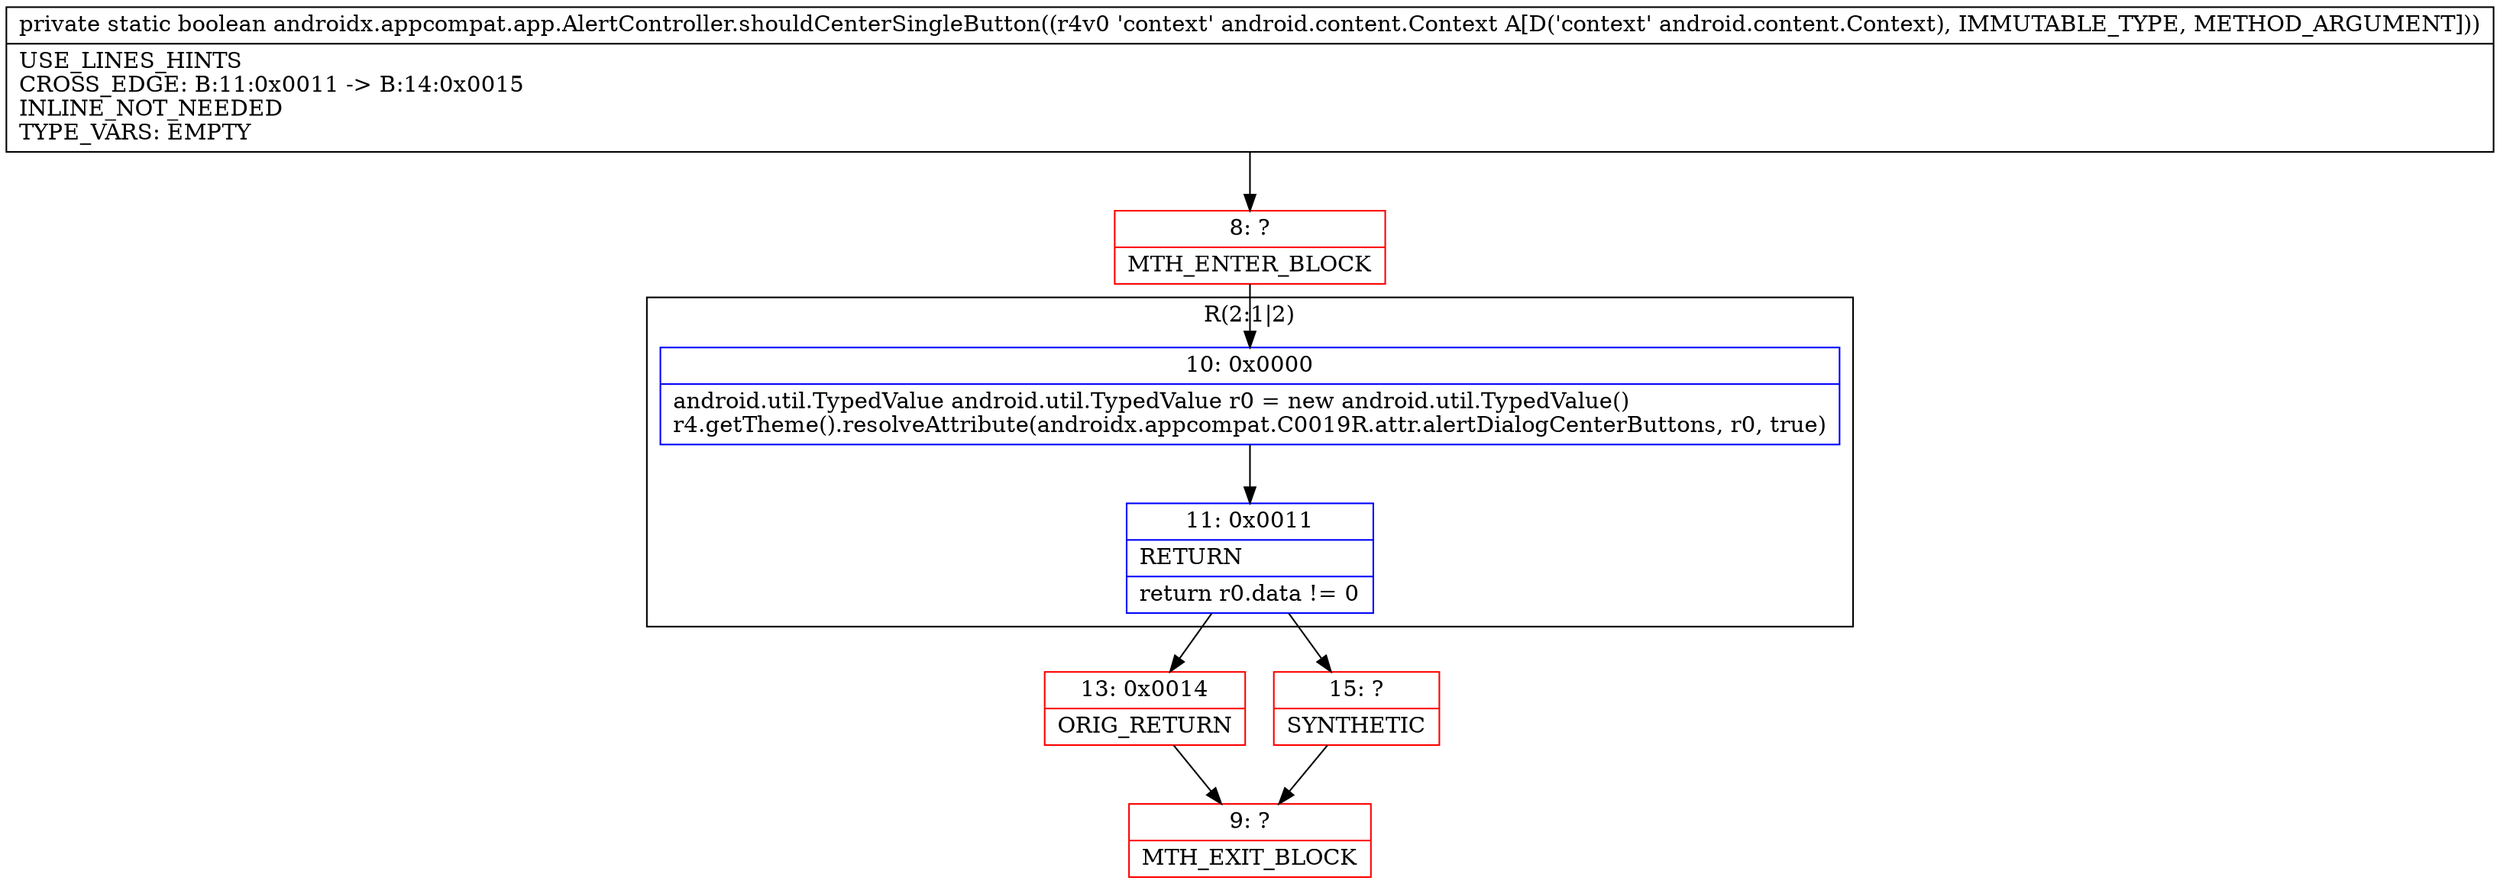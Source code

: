 digraph "CFG forandroidx.appcompat.app.AlertController.shouldCenterSingleButton(Landroid\/content\/Context;)Z" {
subgraph cluster_Region_452217628 {
label = "R(2:1|2)";
node [shape=record,color=blue];
Node_10 [shape=record,label="{10\:\ 0x0000|android.util.TypedValue android.util.TypedValue r0 = new android.util.TypedValue()\lr4.getTheme().resolveAttribute(androidx.appcompat.C0019R.attr.alertDialogCenterButtons, r0, true)\l}"];
Node_11 [shape=record,label="{11\:\ 0x0011|RETURN\l|return r0.data != 0\l}"];
}
Node_8 [shape=record,color=red,label="{8\:\ ?|MTH_ENTER_BLOCK\l}"];
Node_13 [shape=record,color=red,label="{13\:\ 0x0014|ORIG_RETURN\l}"];
Node_9 [shape=record,color=red,label="{9\:\ ?|MTH_EXIT_BLOCK\l}"];
Node_15 [shape=record,color=red,label="{15\:\ ?|SYNTHETIC\l}"];
MethodNode[shape=record,label="{private static boolean androidx.appcompat.app.AlertController.shouldCenterSingleButton((r4v0 'context' android.content.Context A[D('context' android.content.Context), IMMUTABLE_TYPE, METHOD_ARGUMENT]))  | USE_LINES_HINTS\lCROSS_EDGE: B:11:0x0011 \-\> B:14:0x0015\lINLINE_NOT_NEEDED\lTYPE_VARS: EMPTY\l}"];
MethodNode -> Node_8;Node_10 -> Node_11;
Node_11 -> Node_13;
Node_11 -> Node_15;
Node_8 -> Node_10;
Node_13 -> Node_9;
Node_15 -> Node_9;
}

